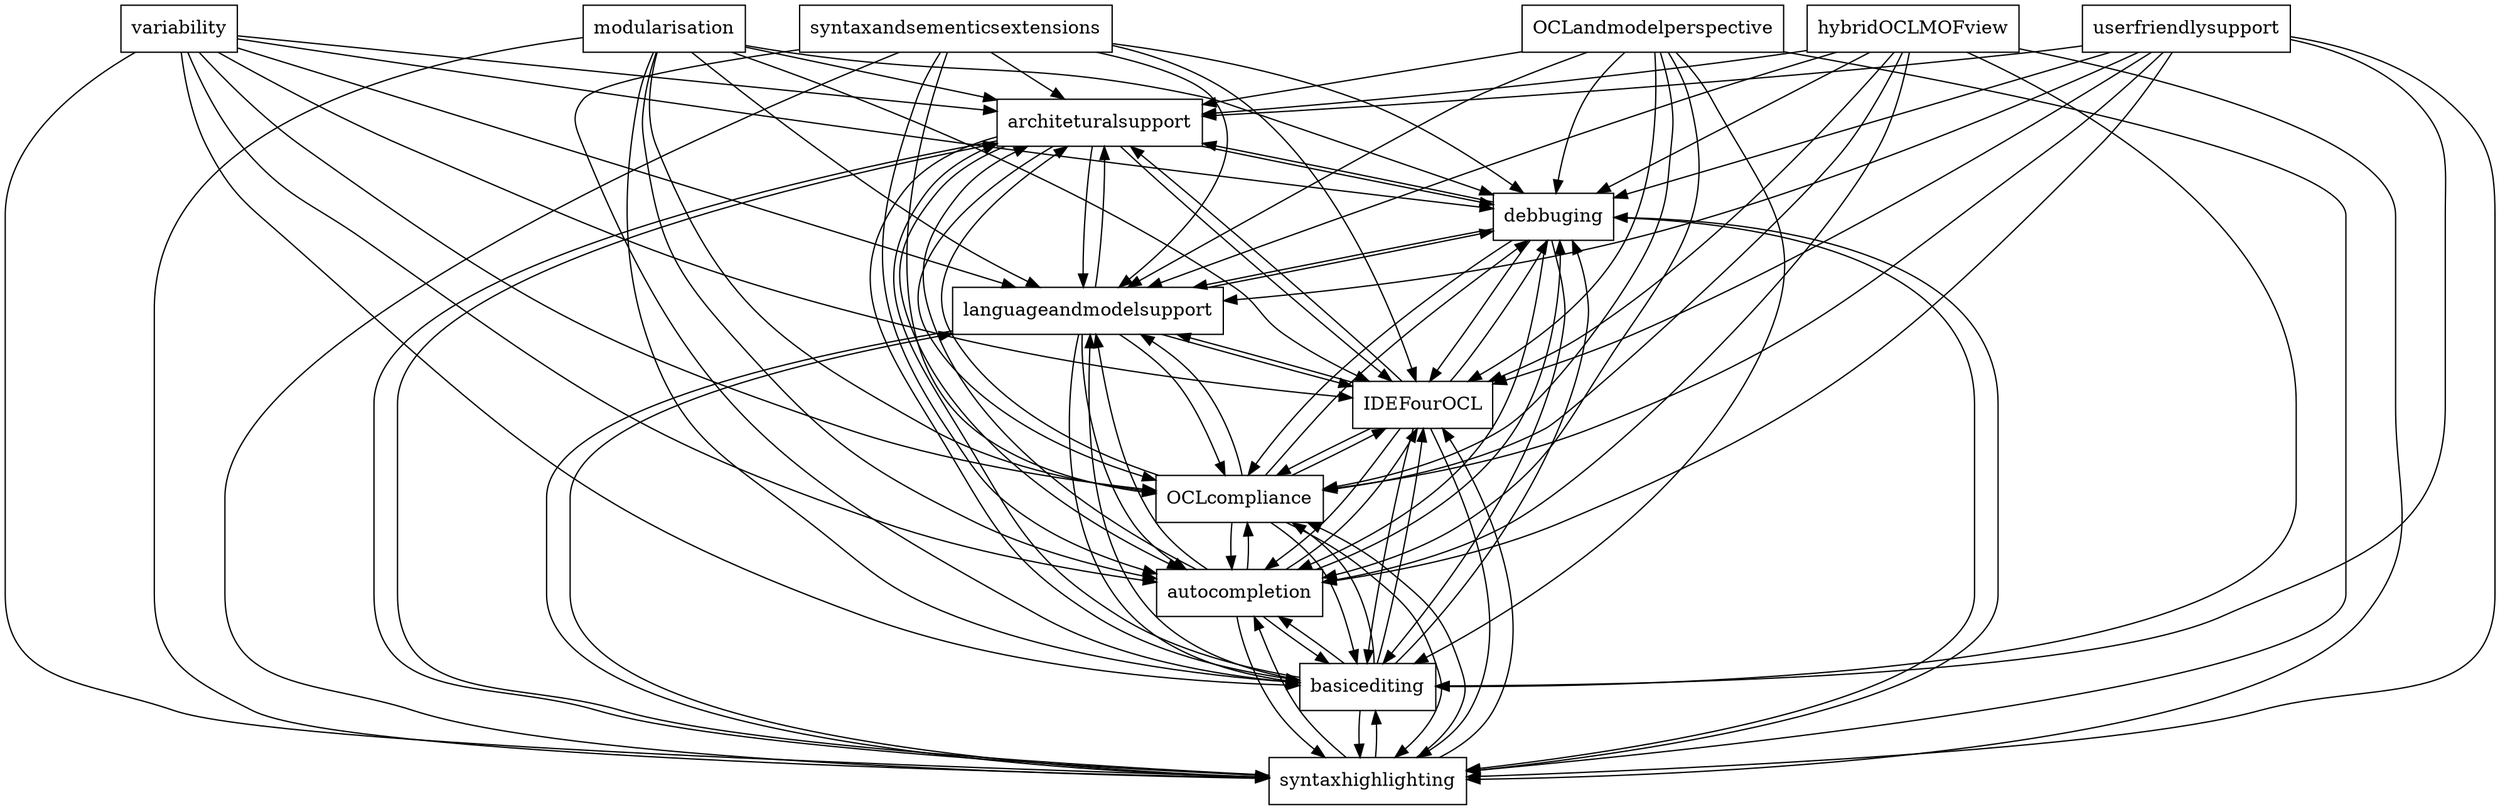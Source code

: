 digraph{
graph [rankdir=TB];
node [shape=box];
edge [arrowhead=normal];
0[label="OCLandmodelperspective",]
1[label="architeturalsupport",]
2[label="variability",]
3[label="debbuging",]
4[label="syntaxhighlighting",]
5[label="basicediting",]
6[label="modularisation",]
7[label="syntaxandsementicsextensions",]
8[label="autocompletion",]
9[label="OCLcompliance",]
10[label="IDEFourOCL",]
11[label="hybridOCLMOFview",]
12[label="userfriendlysupport",]
13[label="languageandmodelsupport",]
0->1[label="",]
0->3[label="",]
0->4[label="",]
0->5[label="",]
0->8[label="",]
0->9[label="",]
0->10[label="",]
0->13[label="",]
1->3[label="",]
1->4[label="",]
1->5[label="",]
1->8[label="",]
1->9[label="",]
1->10[label="",]
1->13[label="",]
2->1[label="",]
2->3[label="",]
2->4[label="",]
2->5[label="",]
2->8[label="",]
2->9[label="",]
2->10[label="",]
2->13[label="",]
3->1[label="",]
3->4[label="",]
3->5[label="",]
3->8[label="",]
3->9[label="",]
3->10[label="",]
3->13[label="",]
4->1[label="",]
4->3[label="",]
4->5[label="",]
4->8[label="",]
4->9[label="",]
4->10[label="",]
4->13[label="",]
5->1[label="",]
5->3[label="",]
5->4[label="",]
5->8[label="",]
5->9[label="",]
5->10[label="",]
5->13[label="",]
6->1[label="",]
6->3[label="",]
6->4[label="",]
6->5[label="",]
6->8[label="",]
6->9[label="",]
6->10[label="",]
6->13[label="",]
7->1[label="",]
7->3[label="",]
7->4[label="",]
7->5[label="",]
7->8[label="",]
7->9[label="",]
7->10[label="",]
7->13[label="",]
8->1[label="",]
8->3[label="",]
8->4[label="",]
8->5[label="",]
8->9[label="",]
8->10[label="",]
8->13[label="",]
9->1[label="",]
9->3[label="",]
9->4[label="",]
9->5[label="",]
9->8[label="",]
9->10[label="",]
9->13[label="",]
10->1[label="",]
10->3[label="",]
10->4[label="",]
10->5[label="",]
10->8[label="",]
10->9[label="",]
10->13[label="",]
11->1[label="",]
11->3[label="",]
11->4[label="",]
11->5[label="",]
11->8[label="",]
11->9[label="",]
11->10[label="",]
11->13[label="",]
12->1[label="",]
12->3[label="",]
12->4[label="",]
12->5[label="",]
12->8[label="",]
12->9[label="",]
12->10[label="",]
12->13[label="",]
13->1[label="",]
13->3[label="",]
13->4[label="",]
13->5[label="",]
13->8[label="",]
13->9[label="",]
13->10[label="",]
}
